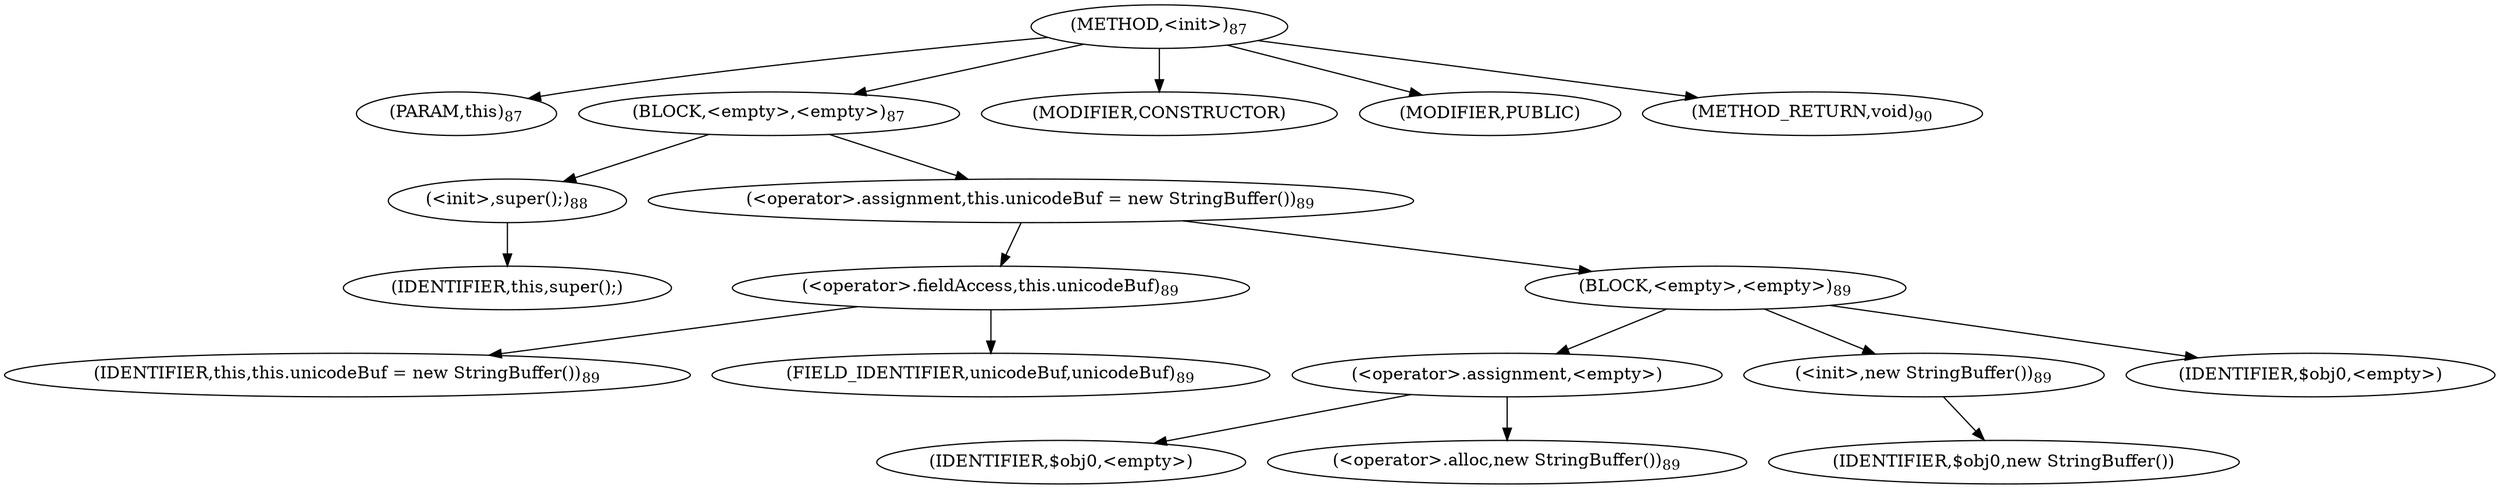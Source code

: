 digraph "&lt;init&gt;" {  
"20" [label = <(METHOD,&lt;init&gt;)<SUB>87</SUB>> ]
"4" [label = <(PARAM,this)<SUB>87</SUB>> ]
"21" [label = <(BLOCK,&lt;empty&gt;,&lt;empty&gt;)<SUB>87</SUB>> ]
"22" [label = <(&lt;init&gt;,super();)<SUB>88</SUB>> ]
"3" [label = <(IDENTIFIER,this,super();)> ]
"23" [label = <(&lt;operator&gt;.assignment,this.unicodeBuf = new StringBuffer())<SUB>89</SUB>> ]
"24" [label = <(&lt;operator&gt;.fieldAccess,this.unicodeBuf)<SUB>89</SUB>> ]
"25" [label = <(IDENTIFIER,this,this.unicodeBuf = new StringBuffer())<SUB>89</SUB>> ]
"26" [label = <(FIELD_IDENTIFIER,unicodeBuf,unicodeBuf)<SUB>89</SUB>> ]
"27" [label = <(BLOCK,&lt;empty&gt;,&lt;empty&gt;)<SUB>89</SUB>> ]
"28" [label = <(&lt;operator&gt;.assignment,&lt;empty&gt;)> ]
"29" [label = <(IDENTIFIER,$obj0,&lt;empty&gt;)> ]
"30" [label = <(&lt;operator&gt;.alloc,new StringBuffer())<SUB>89</SUB>> ]
"31" [label = <(&lt;init&gt;,new StringBuffer())<SUB>89</SUB>> ]
"32" [label = <(IDENTIFIER,$obj0,new StringBuffer())> ]
"33" [label = <(IDENTIFIER,$obj0,&lt;empty&gt;)> ]
"34" [label = <(MODIFIER,CONSTRUCTOR)> ]
"35" [label = <(MODIFIER,PUBLIC)> ]
"36" [label = <(METHOD_RETURN,void)<SUB>90</SUB>> ]
  "20" -> "4" 
  "20" -> "21" 
  "20" -> "34" 
  "20" -> "35" 
  "20" -> "36" 
  "21" -> "22" 
  "21" -> "23" 
  "22" -> "3" 
  "23" -> "24" 
  "23" -> "27" 
  "24" -> "25" 
  "24" -> "26" 
  "27" -> "28" 
  "27" -> "31" 
  "27" -> "33" 
  "28" -> "29" 
  "28" -> "30" 
  "31" -> "32" 
}
